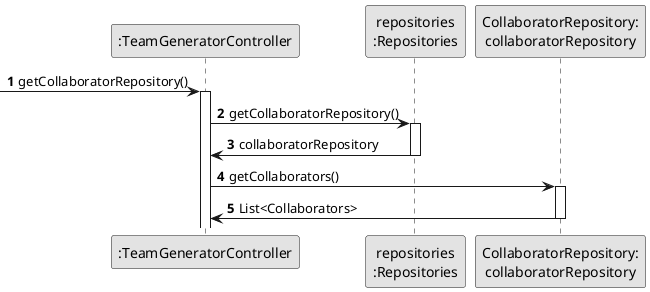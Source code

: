 @startuml
skinparam monochrome true
skinparam packageStyle rectangle
skinparam shadowing false

autonumber

'hide footbox
participant ":TeamGeneratorController" as CTRL

participant "repositories\n:Repositories" as PLAT

participant "CollaboratorRepository:\ncollaboratorRepository" as CR




            -> CTRL : getCollaboratorRepository()
            activate CTRL


            CTRL -> PLAT : getCollaboratorRepository()
                activate PLAT

            PLAT -> CTRL : collaboratorRepository
            deactivate PLAT

            CTRL -> CR : getCollaborators()
            activate CR

            CR -> CTRL : List<Collaborators>
            deactivate CR

@enduml